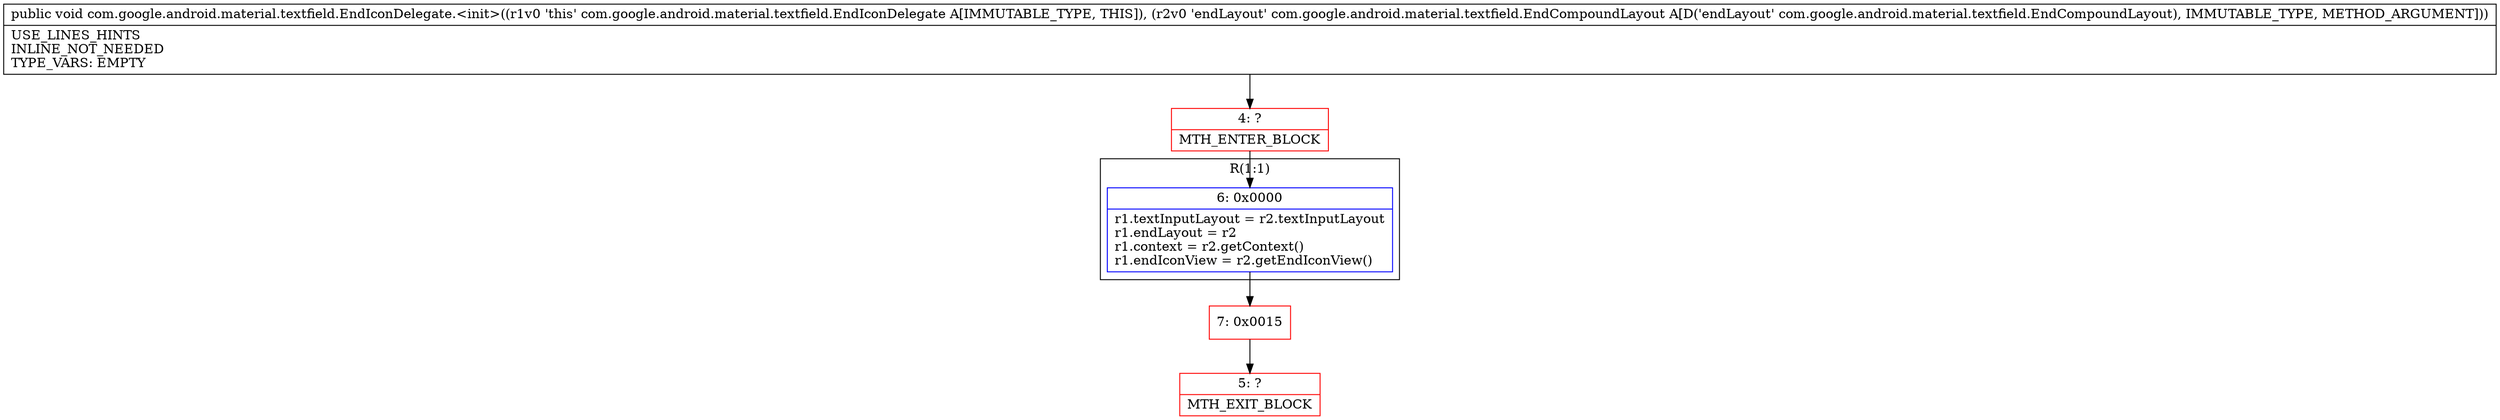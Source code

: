 digraph "CFG forcom.google.android.material.textfield.EndIconDelegate.\<init\>(Lcom\/google\/android\/material\/textfield\/EndCompoundLayout;)V" {
subgraph cluster_Region_1209791809 {
label = "R(1:1)";
node [shape=record,color=blue];
Node_6 [shape=record,label="{6\:\ 0x0000|r1.textInputLayout = r2.textInputLayout\lr1.endLayout = r2\lr1.context = r2.getContext()\lr1.endIconView = r2.getEndIconView()\l}"];
}
Node_4 [shape=record,color=red,label="{4\:\ ?|MTH_ENTER_BLOCK\l}"];
Node_7 [shape=record,color=red,label="{7\:\ 0x0015}"];
Node_5 [shape=record,color=red,label="{5\:\ ?|MTH_EXIT_BLOCK\l}"];
MethodNode[shape=record,label="{public void com.google.android.material.textfield.EndIconDelegate.\<init\>((r1v0 'this' com.google.android.material.textfield.EndIconDelegate A[IMMUTABLE_TYPE, THIS]), (r2v0 'endLayout' com.google.android.material.textfield.EndCompoundLayout A[D('endLayout' com.google.android.material.textfield.EndCompoundLayout), IMMUTABLE_TYPE, METHOD_ARGUMENT]))  | USE_LINES_HINTS\lINLINE_NOT_NEEDED\lTYPE_VARS: EMPTY\l}"];
MethodNode -> Node_4;Node_6 -> Node_7;
Node_4 -> Node_6;
Node_7 -> Node_5;
}

